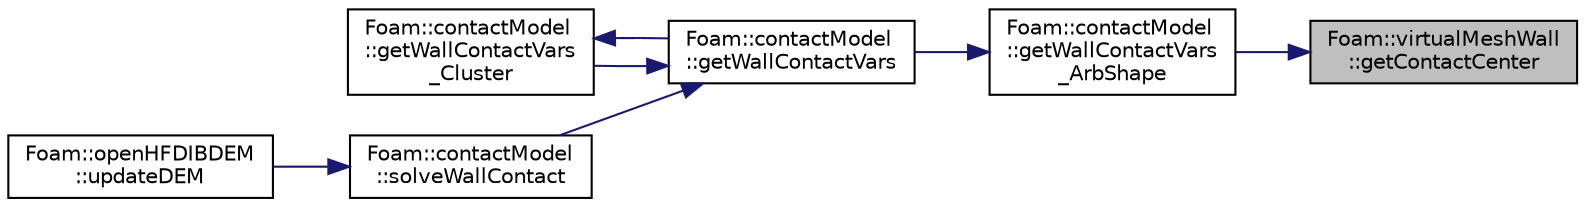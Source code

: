 digraph "Foam::virtualMeshWall::getContactCenter"
{
 // LATEX_PDF_SIZE
  edge [fontname="Helvetica",fontsize="10",labelfontname="Helvetica",labelfontsize="10"];
  node [fontname="Helvetica",fontsize="10",shape=record];
  rankdir="RL";
  Node1 [label="Foam::virtualMeshWall\l::getContactCenter",height=0.2,width=0.4,color="black", fillcolor="grey75", style="filled", fontcolor="black",tooltip=" "];
  Node1 -> Node2 [dir="back",color="midnightblue",fontsize="10",style="solid"];
  Node2 [label="Foam::contactModel\l::getWallContactVars\l_ArbShape",height=0.2,width=0.4,color="black", fillcolor="white", style="filled",URL="$namespaceFoam_1_1contactModel.html#a2ca5920582a637b866f11430e86e87cf",tooltip=" "];
  Node2 -> Node3 [dir="back",color="midnightblue",fontsize="10",style="solid"];
  Node3 [label="Foam::contactModel\l::getWallContactVars",height=0.2,width=0.4,color="black", fillcolor="white", style="filled",URL="$namespaceFoam_1_1contactModel.html#a133ce31f847a9343816fc68c01b2004b",tooltip=" "];
  Node3 -> Node4 [dir="back",color="midnightblue",fontsize="10",style="solid"];
  Node4 [label="Foam::contactModel\l::getWallContactVars\l_Cluster",height=0.2,width=0.4,color="black", fillcolor="white", style="filled",URL="$namespaceFoam_1_1contactModel.html#a63c79957b49d3cde697bb4791d1cc6b4",tooltip=" "];
  Node4 -> Node3 [dir="back",color="midnightblue",fontsize="10",style="solid"];
  Node3 -> Node5 [dir="back",color="midnightblue",fontsize="10",style="solid"];
  Node5 [label="Foam::contactModel\l::solveWallContact",height=0.2,width=0.4,color="black", fillcolor="white", style="filled",URL="$namespaceFoam_1_1contactModel.html#aff2224d04310d3d48f3221a9633dbff9",tooltip=" "];
  Node5 -> Node6 [dir="back",color="midnightblue",fontsize="10",style="solid"];
  Node6 [label="Foam::openHFDIBDEM\l::updateDEM",height=0.2,width=0.4,color="black", fillcolor="white", style="filled",URL="$classFoam_1_1openHFDIBDEM.html#a631520a4cab61268624eada0bb3497f0",tooltip=" "];
}
